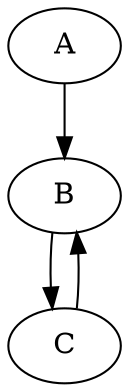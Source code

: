 digraph {
    1 [label="A"];
    2 [label="B"];
    3 [label="C"];
    1 -> 2;
    2 -> 3;
    3 -> 2;
}
